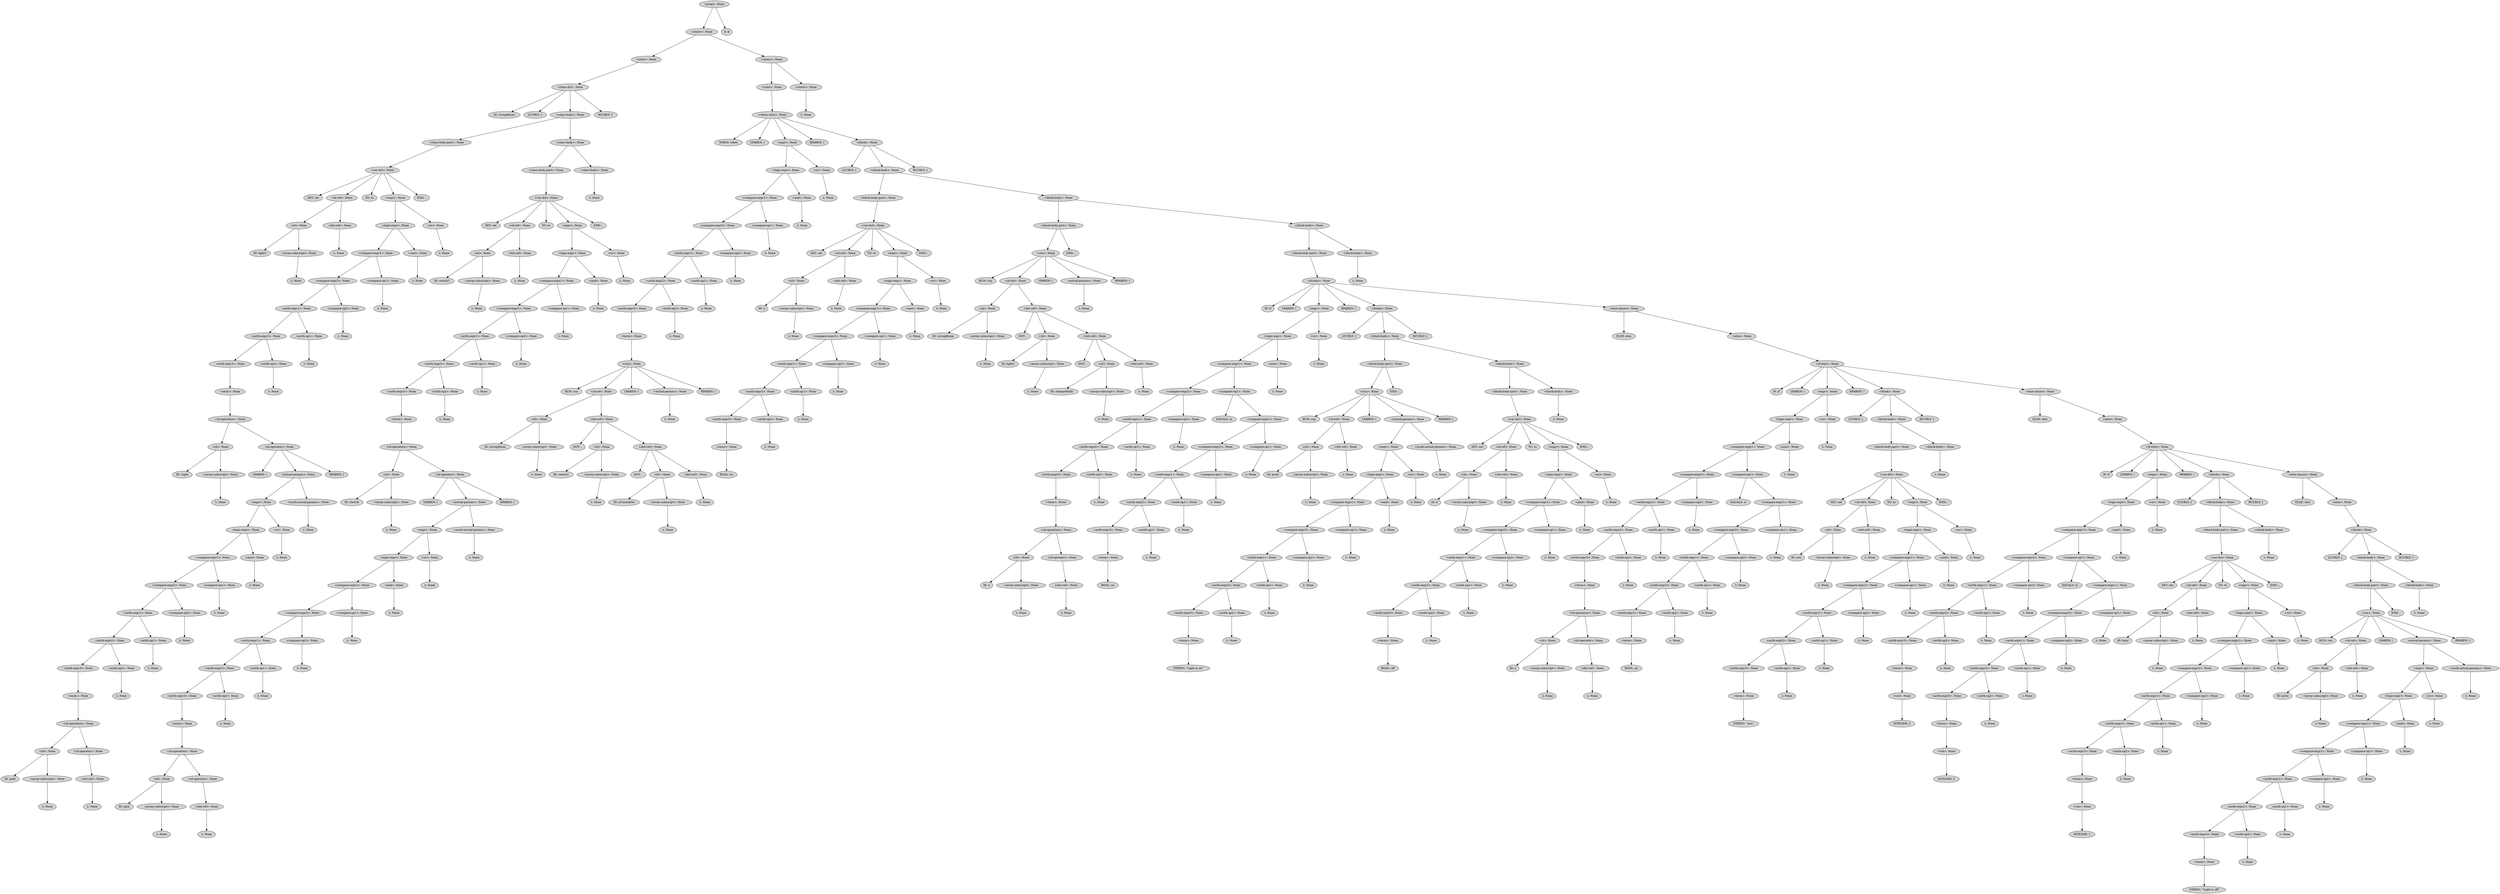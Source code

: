 digraph G {
	graph [ranksep=1.5 ratio=fill]
	node [style=filled]
	overlap=false
	3605005 [label="<prog>: None"]
	3605025 [label="<stmts>: None"]
	3605005 -> 3605025
	3605047 [label="<stmt>: None"]
	3605025 -> 3605047
	3605031 [label="<class-dcl>: None"]
	3605047 -> 3605031
	3605037 [label="ID: LivingRoom"]
	3605031 -> 3605037
	3605045 [label="LCURLY: {"]
	3605031 -> 3605045
	3605021 [label="<class-body>: None"]
	3605031 -> 3605021
	3605043 [label="<class-body-part>: None"]
	3605021 -> 3605043
	3605051 [label="<var-dcl>: None"]
	3605043 -> 3605051
	3605053 [label="SET: set"]
	3605051 -> 3605053
	3605055 [label="<id-ref>: None"]
	3605051 -> 3605055
	3605065 [label="<id>: None"]
	3605055 -> 3605065
	3605069 [label="ID: light1"]
	3605065 -> 3605069
	3605071 [label="<array-subscript>: None"]
	3605065 -> 3605071
	3605073 [label="λ: None"]
	3605071 -> 3605073
	3605067 [label="<dot-ref>: None"]
	3605055 -> 3605067
	3605075 [label="λ: None"]
	3605067 -> 3605075
	3605057 [label="TO: to"]
	3605051 -> 3605057
	3605059 [label="<expr>: None"]
	3605051 -> 3605059
	3605077 [label="<logic-expr>: None"]
	3605059 -> 3605077
	3605081 [label="<compare-expr1>: None"]
	3605077 -> 3605081
	3605085 [label="<compare-expr2>: None"]
	3605081 -> 3605085
	3605089 [label="<arith-expr1>: None"]
	3605085 -> 3605089
	3605093 [label="<arith-expr2>: None"]
	3605089 -> 3605093
	3605097 [label="<arith-expr3>: None"]
	3605093 -> 3605097
	3605101 [label="<term>: None"]
	3605097 -> 3605101
	3605103 [label="<id-operation>: None"]
	3605101 -> 3605103
	3605105 [label="<id>: None"]
	3605103 -> 3605105
	3605109 [label="ID: Light"]
	3605105 -> 3605109
	3605111 [label="<array-subscript>: None"]
	3605105 -> 3605111
	3605113 [label="λ: None"]
	3605111 -> 3605113
	3605107 [label="<id-operator>: None"]
	3605103 -> 3605107
	3605115 [label="LPAREN: ("]
	3605107 -> 3605115
	3605117 [label="<actual-params>: None"]
	3605107 -> 3605117
	3605121 [label="<expr>: None"]
	3605117 -> 3605121
	3605125 [label="<logic-expr>: None"]
	3605121 -> 3605125
	3605129 [label="<compare-expr1>: None"]
	3605125 -> 3605129
	3605133 [label="<compare-expr2>: None"]
	3605129 -> 3605133
	3605137 [label="<arith-expr1>: None"]
	3605133 -> 3605137
	3605141 [label="<arith-expr2>: None"]
	3605137 -> 3605141
	3605145 [label="<arith-expr3>: None"]
	3605141 -> 3605145
	3605149 [label="<term>: None"]
	3605145 -> 3605149
	3605151 [label="<id-operation>: None"]
	3605149 -> 3605151
	3605153 [label="<id>: None"]
	3605151 -> 3605153
	3605157 [label="ID: pin8"]
	3605153 -> 3605157
	3605159 [label="<array-subscript>: None"]
	3605153 -> 3605159
	3605161 [label="λ: None"]
	3605159 -> 3605161
	3605155 [label="<id-operator>: None"]
	3605151 -> 3605155
	3605163 [label="<dot-ref>: None"]
	3605155 -> 3605163
	3605165 [label="λ: None"]
	3605163 -> 3605165
	3605147 [label="<arith-op2>: None"]
	3605141 -> 3605147
	3605167 [label="λ: None"]
	3605147 -> 3605167
	3605143 [label="<arith-op1>: None"]
	3605137 -> 3605143
	3605169 [label="λ: None"]
	3605143 -> 3605169
	3605139 [label="<compare-op2>: None"]
	3605133 -> 3605139
	3605171 [label="λ: None"]
	3605139 -> 3605171
	3605135 [label="<compare-op1>: None"]
	3605129 -> 3605135
	3605173 [label="λ: None"]
	3605135 -> 3605173
	3605131 [label="<and>: None"]
	3605125 -> 3605131
	3605175 [label="λ: None"]
	3605131 -> 3605175
	3605127 [label="<or>: None"]
	3605121 -> 3605127
	3605177 [label="λ: None"]
	3605127 -> 3605177
	3605123 [label="<multi-actual-params>: None"]
	3605117 -> 3605123
	3605179 [label="λ: None"]
	3605123 -> 3605179
	3605119 [label="RPAREN: )"]
	3605107 -> 3605119
	3605099 [label="<arith-op2>: None"]
	3605093 -> 3605099
	3605181 [label="λ: None"]
	3605099 -> 3605181
	3605095 [label="<arith-op1>: None"]
	3605089 -> 3605095
	3605183 [label="λ: None"]
	3605095 -> 3605183
	3605091 [label="<compare-op2>: None"]
	3605085 -> 3605091
	3605185 [label="λ: None"]
	3605091 -> 3605185
	3605087 [label="<compare-op1>: None"]
	3605081 -> 3605087
	3605187 [label="λ: None"]
	3605087 -> 3605187
	3605083 [label="<and>: None"]
	3605077 -> 3605083
	3605189 [label="λ: None"]
	3605083 -> 3605189
	3605079 [label="<or>: None"]
	3605059 -> 3605079
	3605191 [label="λ: None"]
	3605079 -> 3605191
	3605061 [label="END: ;"]
	3605051 -> 3605061
	3605039 [label="<class-body>: None"]
	3605021 -> 3605039
	3605193 [label="<class-body-part>: None"]
	3605039 -> 3605193
	3605197 [label="<var-dcl>: None"]
	3605193 -> 3605197
	3605199 [label="SET: set"]
	3605197 -> 3605199
	3605201 [label="<id-ref>: None"]
	3605197 -> 3605201
	3605211 [label="<id>: None"]
	3605201 -> 3605211
	3605215 [label="ID: switch1"]
	3605211 -> 3605215
	3605217 [label="<array-subscript>: None"]
	3605211 -> 3605217
	3605219 [label="λ: None"]
	3605217 -> 3605219
	3605213 [label="<dot-ref>: None"]
	3605201 -> 3605213
	3605221 [label="λ: None"]
	3605213 -> 3605221
	3605203 [label="TO: to"]
	3605197 -> 3605203
	3605205 [label="<expr>: None"]
	3605197 -> 3605205
	3605223 [label="<logic-expr>: None"]
	3605205 -> 3605223
	3605227 [label="<compare-expr1>: None"]
	3605223 -> 3605227
	3605231 [label="<compare-expr2>: None"]
	3605227 -> 3605231
	3605235 [label="<arith-expr1>: None"]
	3605231 -> 3605235
	3605239 [label="<arith-expr2>: None"]
	3605235 -> 3605239
	3605243 [label="<arith-expr3>: None"]
	3605239 -> 3605243
	3605247 [label="<term>: None"]
	3605243 -> 3605247
	3607555 [label="<id-operation>: None"]
	3605247 -> 3607555
	3607557 [label="<id>: None"]
	3607555 -> 3607557
	3607561 [label="ID: Switch"]
	3607557 -> 3607561
	3607563 [label="<array-subscript>: None"]
	3607557 -> 3607563
	3607565 [label="λ: None"]
	3607563 -> 3607565
	3607559 [label="<id-operator>: None"]
	3607555 -> 3607559
	3607567 [label="LPAREN: ("]
	3607559 -> 3607567
	3607569 [label="<actual-params>: None"]
	3607559 -> 3607569
	3607573 [label="<expr>: None"]
	3607569 -> 3607573
	3607577 [label="<logic-expr>: None"]
	3607573 -> 3607577
	3607581 [label="<compare-expr1>: None"]
	3607577 -> 3607581
	3607585 [label="<compare-expr2>: None"]
	3607581 -> 3607585
	3607589 [label="<arith-expr1>: None"]
	3607585 -> 3607589
	3607593 [label="<arith-expr2>: None"]
	3607589 -> 3607593
	3607597 [label="<arith-expr3>: None"]
	3607593 -> 3607597
	3607601 [label="<term>: None"]
	3607597 -> 3607601
	3607603 [label="<id-operation>: None"]
	3607601 -> 3607603
	3607605 [label="<id>: None"]
	3607603 -> 3607605
	3607609 [label="ID: pin2"]
	3607605 -> 3607609
	3607611 [label="<array-subscript>: None"]
	3607605 -> 3607611
	3607613 [label="λ: None"]
	3607611 -> 3607613
	3607607 [label="<id-operator>: None"]
	3607603 -> 3607607
	3607615 [label="<dot-ref>: None"]
	3607607 -> 3607615
	3607617 [label="λ: None"]
	3607615 -> 3607617
	3607599 [label="<arith-op2>: None"]
	3607593 -> 3607599
	3607619 [label="λ: None"]
	3607599 -> 3607619
	3607595 [label="<arith-op1>: None"]
	3607589 -> 3607595
	3607621 [label="λ: None"]
	3607595 -> 3607621
	3607591 [label="<compare-op2>: None"]
	3607585 -> 3607591
	3607623 [label="λ: None"]
	3607591 -> 3607623
	3607587 [label="<compare-op1>: None"]
	3607581 -> 3607587
	3607625 [label="λ: None"]
	3607587 -> 3607625
	3607583 [label="<and>: None"]
	3607577 -> 3607583
	3607627 [label="λ: None"]
	3607583 -> 3607627
	3607579 [label="<or>: None"]
	3607573 -> 3607579
	3607629 [label="λ: None"]
	3607579 -> 3607629
	3607575 [label="<multi-actual-params>: None"]
	3607569 -> 3607575
	3607631 [label="λ: None"]
	3607575 -> 3607631
	3607571 [label="RPAREN: )"]
	3607559 -> 3607571
	3605245 [label="<arith-op2>: None"]
	3605239 -> 3605245
	3607633 [label="λ: None"]
	3605245 -> 3607633
	3605241 [label="<arith-op1>: None"]
	3605235 -> 3605241
	3607635 [label="λ: None"]
	3605241 -> 3607635
	3605237 [label="<compare-op2>: None"]
	3605231 -> 3605237
	3607637 [label="λ: None"]
	3605237 -> 3607637
	3605233 [label="<compare-op1>: None"]
	3605227 -> 3605233
	3607639 [label="λ: None"]
	3605233 -> 3607639
	3605229 [label="<and>: None"]
	3605223 -> 3605229
	3607641 [label="λ: None"]
	3605229 -> 3607641
	3605225 [label="<or>: None"]
	3605205 -> 3605225
	3607643 [label="λ: None"]
	3605225 -> 3607643
	3605207 [label="END: ;"]
	3605197 -> 3605207
	3605195 [label="<class-body>: None"]
	3605039 -> 3605195
	3607645 [label="λ: None"]
	3605195 -> 3607645
	3605027 [label="RCURLY: }"]
	3605031 -> 3605027
	3605019 [label="<stmts>: None"]
	3605025 -> 3605019
	3607647 [label="<stmt>: None"]
	3605019 -> 3607647
	3607651 [label="<when-stmt>: None"]
	3607647 -> 3607651
	3607653 [label="WHEN: when"]
	3607651 -> 3607653
	3607655 [label="LPAREN: ("]
	3607651 -> 3607655
	3607657 [label="<expr>: None"]
	3607651 -> 3607657
	3607665 [label="<logic-expr>: None"]
	3607657 -> 3607665
	3607669 [label="<compare-expr1>: None"]
	3607665 -> 3607669
	3607673 [label="<compare-expr2>: None"]
	3607669 -> 3607673
	3607677 [label="<arith-expr1>: None"]
	3607673 -> 3607677
	3607681 [label="<arith-expr2>: None"]
	3607677 -> 3607681
	3607685 [label="<arith-expr3>: None"]
	3607681 -> 3607685
	3607689 [label="<term>: None"]
	3607685 -> 3607689
	3607691 [label="<run>: None"]
	3607689 -> 3607691
	3607693 [label="RUN: run"]
	3607691 -> 3607693
	3607695 [label="<id-ref>: None"]
	3607691 -> 3607695
	3607705 [label="<id>: None"]
	3607695 -> 3607705
	3607709 [label="ID: LivingRoom"]
	3607705 -> 3607709
	3607711 [label="<array-subscript>: None"]
	3607705 -> 3607711
	3607713 [label="λ: None"]
	3607711 -> 3607713
	3607707 [label="<dot-ref>: None"]
	3607695 -> 3607707
	3607715 [label="DOT: ."]
	3607707 -> 3607715
	3607717 [label="<id>: None"]
	3607707 -> 3607717
	3607721 [label="ID: switch1"]
	3607717 -> 3607721
	3607723 [label="<array-subscript>: None"]
	3607717 -> 3607723
	3607725 [label="λ: None"]
	3607723 -> 3607725
	3607719 [label="<dot-ref>: None"]
	3607707 -> 3607719
	3607727 [label="DOT: ."]
	3607719 -> 3607727
	3607729 [label="<id>: None"]
	3607719 -> 3607729
	3607733 [label="ID: isTurnedOn"]
	3607729 -> 3607733
	3607735 [label="<array-subscript>: None"]
	3607729 -> 3607735
	3607737 [label="λ: None"]
	3607735 -> 3607737
	3607731 [label="<dot-ref>: None"]
	3607719 -> 3607731
	3607739 [label="λ: None"]
	3607731 -> 3607739
	3607697 [label="LPAREN: ("]
	3607691 -> 3607697
	3607699 [label="<actual-params>: None"]
	3607691 -> 3607699
	3607741 [label="λ: None"]
	3607699 -> 3607741
	3607701 [label="RPAREN: )"]
	3607691 -> 3607701
	3607687 [label="<arith-op2>: None"]
	3607681 -> 3607687
	3607743 [label="λ: None"]
	3607687 -> 3607743
	3607683 [label="<arith-op1>: None"]
	3607677 -> 3607683
	3607745 [label="λ: None"]
	3607683 -> 3607745
	3607679 [label="<compare-op2>: None"]
	3607673 -> 3607679
	3607747 [label="λ: None"]
	3607679 -> 3607747
	3607675 [label="<compare-op1>: None"]
	3607669 -> 3607675
	3607749 [label="λ: None"]
	3607675 -> 3607749
	3607671 [label="<and>: None"]
	3607665 -> 3607671
	3607751 [label="λ: None"]
	3607671 -> 3607751
	3607667 [label="<or>: None"]
	3607657 -> 3607667
	3607753 [label="λ: None"]
	3607667 -> 3607753
	3607659 [label="RPAREN: )"]
	3607651 -> 3607659
	3607661 [label="<block>: None"]
	3607651 -> 3607661
	3607755 [label="LCURLY: {"]
	3607661 -> 3607755
	3607757 [label="<block-body>: None"]
	3607661 -> 3607757
	3607761 [label="<block-body-part>: None"]
	3607757 -> 3607761
	3607765 [label="<var-dcl>: None"]
	3607761 -> 3607765
	3607767 [label="SET: set"]
	3607765 -> 3607767
	3607769 [label="<id-ref>: None"]
	3607765 -> 3607769
	3607779 [label="<id>: None"]
	3607769 -> 3607779
	3607783 [label="ID: x"]
	3607779 -> 3607783
	3607785 [label="<array-subscript>: None"]
	3607779 -> 3607785
	3607787 [label="λ: None"]
	3607785 -> 3607787
	3607781 [label="<dot-ref>: None"]
	3607769 -> 3607781
	3607789 [label="λ: None"]
	3607781 -> 3607789
	3607771 [label="TO: to"]
	3607765 -> 3607771
	3607773 [label="<expr>: None"]
	3607765 -> 3607773
	3607791 [label="<logic-expr>: None"]
	3607773 -> 3607791
	3607795 [label="<compare-expr1>: None"]
	3607791 -> 3607795
	3607799 [label="<compare-expr2>: None"]
	3607795 -> 3607799
	3607803 [label="<arith-expr1>: None"]
	3607799 -> 3607803
	3607807 [label="<arith-expr2>: None"]
	3607803 -> 3607807
	3608837 [label="<arith-expr3>: None"]
	3607807 -> 3608837
	3608841 [label="<term>: None"]
	3608837 -> 3608841
	3608843 [label="BOOL: on"]
	3608841 -> 3608843
	3608839 [label="<arith-op2>: None"]
	3607807 -> 3608839
	3608845 [label="λ: None"]
	3608839 -> 3608845
	3608835 [label="<arith-op1>: None"]
	3607803 -> 3608835
	3608847 [label="λ: None"]
	3608835 -> 3608847
	3607805 [label="<compare-op2>: None"]
	3607799 -> 3607805
	3608849 [label="λ: None"]
	3607805 -> 3608849
	3607801 [label="<compare-op1>: None"]
	3607795 -> 3607801
	3608851 [label="λ: None"]
	3607801 -> 3608851
	3607797 [label="<and>: None"]
	3607791 -> 3607797
	3608853 [label="λ: None"]
	3607797 -> 3608853
	3607793 [label="<or>: None"]
	3607773 -> 3607793
	3608855 [label="λ: None"]
	3607793 -> 3608855
	3607775 [label="END: ;"]
	3607765 -> 3607775
	3607763 [label="<block-body>: None"]
	3607757 -> 3607763
	3608857 [label="<block-body-part>: None"]
	3607763 -> 3608857
	3608861 [label="<run>: None"]
	3608857 -> 3608861
	3608865 [label="RUN: run"]
	3608861 -> 3608865
	3608867 [label="<id-ref>: None"]
	3608861 -> 3608867
	3608877 [label="<id>: None"]
	3608867 -> 3608877
	3608881 [label="ID: LivingRoom"]
	3608877 -> 3608881
	3608883 [label="<array-subscript>: None"]
	3608877 -> 3608883
	3608885 [label="λ: None"]
	3608883 -> 3608885
	3608879 [label="<dot-ref>: None"]
	3608867 -> 3608879
	3608887 [label="DOT: ."]
	3608879 -> 3608887
	3608889 [label="<id>: None"]
	3608879 -> 3608889
	3608893 [label="ID: light1"]
	3608889 -> 3608893
	3608895 [label="<array-subscript>: None"]
	3608889 -> 3608895
	3608897 [label="λ: None"]
	3608895 -> 3608897
	3608891 [label="<dot-ref>: None"]
	3608879 -> 3608891
	3608899 [label="DOT: ."]
	3608891 -> 3608899
	3608901 [label="<id>: None"]
	3608891 -> 3608901
	3608905 [label="ID: changeMode"]
	3608901 -> 3608905
	3608907 [label="<array-subscript>: None"]
	3608901 -> 3608907
	3608909 [label="λ: None"]
	3608907 -> 3608909
	3608903 [label="<dot-ref>: None"]
	3608891 -> 3608903
	3608911 [label="λ: None"]
	3608903 -> 3608911
	3608869 [label="LPAREN: ("]
	3608861 -> 3608869
	3608871 [label="<actual-params>: None"]
	3608861 -> 3608871
	3608913 [label="λ: None"]
	3608871 -> 3608913
	3608873 [label="RPAREN: )"]
	3608861 -> 3608873
	3608863 [label="END: ;"]
	3608857 -> 3608863
	3608859 [label="<block-body>: None"]
	3607763 -> 3608859
	3608915 [label="<block-body-part>: None"]
	3608859 -> 3608915
	3608919 [label="<if-stmt>: None"]
	3608915 -> 3608919
	3608921 [label="IF: if"]
	3608919 -> 3608921
	3608923 [label="LPAREN: ("]
	3608919 -> 3608923
	3608925 [label="<expr>: None"]
	3608919 -> 3608925
	3608935 [label="<logic-expr>: None"]
	3608925 -> 3608935
	3608939 [label="<compare-expr1>: None"]
	3608935 -> 3608939
	3608943 [label="<compare-expr2>: None"]
	3608939 -> 3608943
	3608947 [label="<arith-expr1>: None"]
	3608943 -> 3608947
	3608951 [label="<arith-expr2>: None"]
	3608947 -> 3608951
	3608955 [label="<arith-expr3>: None"]
	3608951 -> 3608955
	3608959 [label="<term>: None"]
	3608955 -> 3608959
	3608961 [label="<id-operation>: None"]
	3608959 -> 3608961
	3608963 [label="<id>: None"]
	3608961 -> 3608963
	3608967 [label="ID: x"]
	3608963 -> 3608967
	3608969 [label="<array-subscript>: None"]
	3608963 -> 3608969
	3608971 [label="λ: None"]
	3608969 -> 3608971
	3608965 [label="<id-operator>: None"]
	3608961 -> 3608965
	3608973 [label="<dot-ref>: None"]
	3608965 -> 3608973
	3608975 [label="λ: None"]
	3608973 -> 3608975
	3608957 [label="<arith-op2>: None"]
	3608951 -> 3608957
	3608977 [label="λ: None"]
	3608957 -> 3608977
	3608953 [label="<arith-op1>: None"]
	3608947 -> 3608953
	3608979 [label="λ: None"]
	3608953 -> 3608979
	3608949 [label="<compare-op2>: None"]
	3608943 -> 3608949
	3608981 [label="λ: None"]
	3608949 -> 3608981
	3608945 [label="<compare-op1>: None"]
	3608939 -> 3608945
	3608983 [label="EQUALS: is"]
	3608945 -> 3608983
	3608985 [label="<compare-expr1>: None"]
	3608945 -> 3608985
	3608987 [label="<compare-expr2>: None"]
	3608985 -> 3608987
	3608991 [label="<arith-expr1>: None"]
	3608987 -> 3608991
	3608995 [label="<arith-expr2>: None"]
	3608991 -> 3608995
	3608999 [label="<arith-expr3>: None"]
	3608995 -> 3608999
	3609003 [label="<term>: None"]
	3608999 -> 3609003
	3609005 [label="BOOL: on"]
	3609003 -> 3609005
	3609001 [label="<arith-op2>: None"]
	3608995 -> 3609001
	3609007 [label="λ: None"]
	3609001 -> 3609007
	3608997 [label="<arith-op1>: None"]
	3608991 -> 3608997
	3609009 [label="λ: None"]
	3608997 -> 3609009
	3608993 [label="<compare-op2>: None"]
	3608987 -> 3608993
	3609011 [label="λ: None"]
	3608993 -> 3609011
	3608989 [label="<compare-op1>: None"]
	3608985 -> 3608989
	3609013 [label="λ: None"]
	3608989 -> 3609013
	3608941 [label="<and>: None"]
	3608935 -> 3608941
	3609015 [label="λ: None"]
	3608941 -> 3609015
	3608937 [label="<or>: None"]
	3608925 -> 3608937
	3609017 [label="λ: None"]
	3608937 -> 3609017
	3608927 [label="RPAREN: )"]
	3608919 -> 3608927
	3608929 [label="<block>: None"]
	3608919 -> 3608929
	3609019 [label="LCURLY: {"]
	3608929 -> 3609019
	3609021 [label="<block-body>: None"]
	3608929 -> 3609021
	3609025 [label="<block-body-part>: None"]
	3609021 -> 3609025
	3609029 [label="<run>: None"]
	3609025 -> 3609029
	3609033 [label="RUN: run"]
	3609029 -> 3609033
	3609035 [label="<id-ref>: None"]
	3609029 -> 3609035
	3609045 [label="<id>: None"]
	3609035 -> 3609045
	3609049 [label="ID: print"]
	3609045 -> 3609049
	3609051 [label="<array-subscript>: None"]
	3609045 -> 3609051
	3609053 [label="λ: None"]
	3609051 -> 3609053
	3609047 [label="<dot-ref>: None"]
	3609035 -> 3609047
	3609055 [label="λ: None"]
	3609047 -> 3609055
	3609037 [label="LPAREN: ("]
	3609029 -> 3609037
	3609039 [label="<actual-params>: None"]
	3609029 -> 3609039
	3609057 [label="<expr>: None"]
	3609039 -> 3609057
	3609061 [label="<logic-expr>: None"]
	3609057 -> 3609061
	3609065 [label="<compare-expr1>: None"]
	3609061 -> 3609065
	3609069 [label="<compare-expr2>: None"]
	3609065 -> 3609069
	3609073 [label="<arith-expr1>: None"]
	3609069 -> 3609073
	3609077 [label="<arith-expr2>: None"]
	3609073 -> 3609077
	3609081 [label="<arith-expr3>: None"]
	3609077 -> 3609081
	3609085 [label="<term>: None"]
	3609081 -> 3609085
	3609087 [label="STRING: \"Light is on\""]
	3609085 -> 3609087
	3609083 [label="<arith-op2>: None"]
	3609077 -> 3609083
	3610371 [label="λ: None"]
	3609083 -> 3610371
	3609079 [label="<arith-op1>: None"]
	3609073 -> 3609079
	3610373 [label="λ: None"]
	3609079 -> 3610373
	3609075 [label="<compare-op2>: None"]
	3609069 -> 3609075
	3610375 [label="λ: None"]
	3609075 -> 3610375
	3609071 [label="<compare-op1>: None"]
	3609065 -> 3609071
	3610377 [label="λ: None"]
	3609071 -> 3610377
	3609067 [label="<and>: None"]
	3609061 -> 3609067
	3610379 [label="λ: None"]
	3609067 -> 3610379
	3609063 [label="<or>: None"]
	3609057 -> 3609063
	3610381 [label="λ: None"]
	3609063 -> 3610381
	3609059 [label="<multi-actual-params>: None"]
	3609039 -> 3609059
	3610383 [label="λ: None"]
	3609059 -> 3610383
	3609041 [label="RPAREN: )"]
	3609029 -> 3609041
	3609031 [label="END: ;"]
	3609025 -> 3609031
	3609027 [label="<block-body>: None"]
	3609021 -> 3609027
	3610385 [label="<block-body-part>: None"]
	3609027 -> 3610385
	3610389 [label="<var-dcl>: None"]
	3610385 -> 3610389
	3610391 [label="SET: set"]
	3610389 -> 3610391
	3610393 [label="<id-ref>: None"]
	3610389 -> 3610393
	3610403 [label="<id>: None"]
	3610393 -> 3610403
	3610407 [label="ID: k"]
	3610403 -> 3610407
	3610409 [label="<array-subscript>: None"]
	3610403 -> 3610409
	3610411 [label="λ: None"]
	3610409 -> 3610411
	3610405 [label="<dot-ref>: None"]
	3610393 -> 3610405
	3610413 [label="λ: None"]
	3610405 -> 3610413
	3610395 [label="TO: to"]
	3610389 -> 3610395
	3610397 [label="<expr>: None"]
	3610389 -> 3610397
	3610415 [label="<logic-expr>: None"]
	3610397 -> 3610415
	3610419 [label="<compare-expr1>: None"]
	3610415 -> 3610419
	3610423 [label="<compare-expr2>: None"]
	3610419 -> 3610423
	3610427 [label="<arith-expr1>: None"]
	3610423 -> 3610427
	3610431 [label="<arith-expr2>: None"]
	3610427 -> 3610431
	3610435 [label="<arith-expr3>: None"]
	3610431 -> 3610435
	3610439 [label="<term>: None"]
	3610435 -> 3610439
	3610441 [label="BOOL: off"]
	3610439 -> 3610441
	3610437 [label="<arith-op2>: None"]
	3610431 -> 3610437
	3610443 [label="λ: None"]
	3610437 -> 3610443
	3610433 [label="<arith-op1>: None"]
	3610427 -> 3610433
	3610445 [label="λ: None"]
	3610433 -> 3610445
	3610429 [label="<compare-op2>: None"]
	3610423 -> 3610429
	3610447 [label="λ: None"]
	3610429 -> 3610447
	3610425 [label="<compare-op1>: None"]
	3610419 -> 3610425
	3610449 [label="λ: None"]
	3610425 -> 3610449
	3610421 [label="<and>: None"]
	3610415 -> 3610421
	3610451 [label="λ: None"]
	3610421 -> 3610451
	3610417 [label="<or>: None"]
	3610397 -> 3610417
	3610453 [label="λ: None"]
	3610417 -> 3610453
	3610399 [label="END: ;"]
	3610389 -> 3610399
	3610387 [label="<block-body>: None"]
	3609027 -> 3610387
	3610455 [label="λ: None"]
	3610387 -> 3610455
	3609023 [label="RCURLY: }"]
	3608929 -> 3609023
	3608933 [label="<else-clause>: None"]
	3608919 -> 3608933
	3610457 [label="ELSE: else"]
	3608933 -> 3610457
	3610459 [label="<else>: None"]
	3608933 -> 3610459
	3610461 [label="<if-stmt>: None"]
	3610459 -> 3610461
	3610463 [label="IF: if"]
	3610461 -> 3610463
	3610465 [label="LPAREN: ("]
	3610461 -> 3610465
	3610467 [label="<expr>: None"]
	3610461 -> 3610467
	3610477 [label="<logic-expr>: None"]
	3610467 -> 3610477
	3610481 [label="<compare-expr1>: None"]
	3610477 -> 3610481
	3610485 [label="<compare-expr2>: None"]
	3610481 -> 3610485
	3610489 [label="<arith-expr1>: None"]
	3610485 -> 3610489
	3610493 [label="<arith-expr2>: None"]
	3610489 -> 3610493
	3610497 [label="<arith-expr3>: None"]
	3610493 -> 3610497
	3610501 [label="<term>: None"]
	3610497 -> 3610501
	3610503 [label="<id-operation>: None"]
	3610501 -> 3610503
	3610505 [label="<id>: None"]
	3610503 -> 3610505
	3610509 [label="ID: x"]
	3610505 -> 3610509
	3610511 [label="<array-subscript>: None"]
	3610505 -> 3610511
	3610513 [label="λ: None"]
	3610511 -> 3610513
	3610507 [label="<id-operator>: None"]
	3610503 -> 3610507
	3610515 [label="<dot-ref>: None"]
	3610507 -> 3610515
	3610517 [label="λ: None"]
	3610515 -> 3610517
	3610499 [label="<arith-op2>: None"]
	3610493 -> 3610499
	3610519 [label="λ: None"]
	3610499 -> 3610519
	3610495 [label="<arith-op1>: None"]
	3610489 -> 3610495
	3610521 [label="λ: None"]
	3610495 -> 3610521
	3610491 [label="<compare-op2>: None"]
	3610485 -> 3610491
	3610523 [label="λ: None"]
	3610491 -> 3610523
	3610487 [label="<compare-op1>: None"]
	3610481 -> 3610487
	3610525 [label="EQUALS: is"]
	3610487 -> 3610525
	3610527 [label="<compare-expr1>: None"]
	3610487 -> 3610527
	3610529 [label="<compare-expr2>: None"]
	3610527 -> 3610529
	3610533 [label="<arith-expr1>: None"]
	3610529 -> 3610533
	3610537 [label="<arith-expr2>: None"]
	3610533 -> 3610537
	3610541 [label="<arith-expr3>: None"]
	3610537 -> 3610541
	3610545 [label="<term>: None"]
	3610541 -> 3610545
	3610547 [label="BOOL: on"]
	3610545 -> 3610547
	3610543 [label="<arith-op2>: None"]
	3610537 -> 3610543
	3610549 [label="λ: None"]
	3610543 -> 3610549
	3610539 [label="<arith-op1>: None"]
	3610533 -> 3610539
	3610551 [label="λ: None"]
	3610539 -> 3610551
	3610535 [label="<compare-op2>: None"]
	3610529 -> 3610535
	3610553 [label="λ: None"]
	3610535 -> 3610553
	3610531 [label="<compare-op1>: None"]
	3610527 -> 3610531
	3610555 [label="λ: None"]
	3610531 -> 3610555
	3610483 [label="<and>: None"]
	3610477 -> 3610483
	3610557 [label="λ: None"]
	3610483 -> 3610557
	3610479 [label="<or>: None"]
	3610467 -> 3610479
	3610559 [label="λ: None"]
	3610479 -> 3610559
	3610469 [label="RPAREN: )"]
	3610461 -> 3610469
	3610471 [label="<block>: None"]
	3610461 -> 3610471
	3610561 [label="LCURLY: {"]
	3610471 -> 3610561
	3610563 [label="<block-body>: None"]
	3610471 -> 3610563
	3610567 [label="<block-body-part>: None"]
	3610563 -> 3610567
	3610571 [label="<var-dcl>: None"]
	3610567 -> 3610571
	3610573 [label="SET: set"]
	3610571 -> 3610573
	3610575 [label="<id-ref>: None"]
	3610571 -> 3610575
	3610585 [label="<id>: None"]
	3610575 -> 3610585
	3610589 [label="ID: you"]
	3610585 -> 3610589
	3610591 [label="<array-subscript>: None"]
	3610585 -> 3610591
	3610593 [label="λ: None"]
	3610591 -> 3610593
	3610587 [label="<dot-ref>: None"]
	3610575 -> 3610587
	3610595 [label="λ: None"]
	3610587 -> 3610595
	3610577 [label="TO: to"]
	3610571 -> 3610577
	3610579 [label="<expr>: None"]
	3610571 -> 3610579
	3610597 [label="<logic-expr>: None"]
	3610579 -> 3610597
	3610601 [label="<compare-expr1>: None"]
	3610597 -> 3610601
	3610605 [label="<compare-expr2>: None"]
	3610601 -> 3610605
	3610609 [label="<arith-expr1>: None"]
	3610605 -> 3610609
	3610613 [label="<arith-expr2>: None"]
	3610609 -> 3610613
	3610617 [label="<arith-expr3>: None"]
	3610613 -> 3610617
	3610621 [label="<term>: None"]
	3610617 -> 3610621
	3610623 [label="STRING: \"nou\""]
	3610621 -> 3610623
	3610619 [label="<arith-op2>: None"]
	3610613 -> 3610619
	3611395 [label="λ: None"]
	3610619 -> 3611395
	3610615 [label="<arith-op1>: None"]
	3610609 -> 3610615
	3611397 [label="λ: None"]
	3610615 -> 3611397
	3610611 [label="<compare-op2>: None"]
	3610605 -> 3610611
	3611399 [label="λ: None"]
	3610611 -> 3611399
	3610607 [label="<compare-op1>: None"]
	3610601 -> 3610607
	3611401 [label="λ: None"]
	3610607 -> 3611401
	3610603 [label="<and>: None"]
	3610597 -> 3610603
	3611403 [label="λ: None"]
	3610603 -> 3611403
	3610599 [label="<or>: None"]
	3610579 -> 3610599
	3611405 [label="λ: None"]
	3610599 -> 3611405
	3610581 [label="END: ;"]
	3610571 -> 3610581
	3610569 [label="<block-body>: None"]
	3610563 -> 3610569
	3611407 [label="λ: None"]
	3610569 -> 3611407
	3610565 [label="RCURLY: }"]
	3610471 -> 3610565
	3610475 [label="<else-clause>: None"]
	3610461 -> 3610475
	3611409 [label="ELSE: else"]
	3610475 -> 3611409
	3611411 [label="<else>: None"]
	3610475 -> 3611411
	3611413 [label="<if-stmt>: None"]
	3611411 -> 3611413
	3611415 [label="IF: if"]
	3611413 -> 3611415
	3611417 [label="LPAREN: ("]
	3611413 -> 3611417
	3611419 [label="<expr>: None"]
	3611413 -> 3611419
	3611429 [label="<logic-expr>: None"]
	3611419 -> 3611429
	3611433 [label="<compare-expr1>: None"]
	3611429 -> 3611433
	3611437 [label="<compare-expr2>: None"]
	3611433 -> 3611437
	3611441 [label="<arith-expr1>: None"]
	3611437 -> 3611441
	3611445 [label="<arith-expr2>: None"]
	3611441 -> 3611445
	3611449 [label="<arith-expr3>: None"]
	3611445 -> 3611449
	3611453 [label="<term>: None"]
	3611449 -> 3611453
	3611455 [label="<val>: None"]
	3611453 -> 3611455
	3611457 [label="INTEGER: 2"]
	3611455 -> 3611457
	3611451 [label="<arith-op2>: None"]
	3611445 -> 3611451
	3611459 [label="λ: None"]
	3611451 -> 3611459
	3611447 [label="<arith-op1>: None"]
	3611441 -> 3611447
	3611461 [label="λ: None"]
	3611447 -> 3611461
	3611443 [label="<compare-op2>: None"]
	3611437 -> 3611443
	3611463 [label="λ: None"]
	3611443 -> 3611463
	3611439 [label="<compare-op1>: None"]
	3611433 -> 3611439
	3611465 [label="EQUALS: is"]
	3611439 -> 3611465
	3611467 [label="<compare-expr1>: None"]
	3611439 -> 3611467
	3611469 [label="<compare-expr2>: None"]
	3611467 -> 3611469
	3611473 [label="<arith-expr1>: None"]
	3611469 -> 3611473
	3611477 [label="<arith-expr2>: None"]
	3611473 -> 3611477
	3611481 [label="<arith-expr3>: None"]
	3611477 -> 3611481
	3611485 [label="<term>: None"]
	3611481 -> 3611485
	3611487 [label="<val>: None"]
	3611485 -> 3611487
	3611489 [label="INTEGER: 2"]
	3611487 -> 3611489
	3611483 [label="<arith-op2>: None"]
	3611477 -> 3611483
	3611491 [label="λ: None"]
	3611483 -> 3611491
	3611479 [label="<arith-op1>: None"]
	3611473 -> 3611479
	3611493 [label="λ: None"]
	3611479 -> 3611493
	3611475 [label="<compare-op2>: None"]
	3611469 -> 3611475
	3611495 [label="λ: None"]
	3611475 -> 3611495
	3611471 [label="<compare-op1>: None"]
	3611467 -> 3611471
	3611497 [label="λ: None"]
	3611471 -> 3611497
	3611435 [label="<and>: None"]
	3611429 -> 3611435
	3611499 [label="λ: None"]
	3611435 -> 3611499
	3611431 [label="<or>: None"]
	3611419 -> 3611431
	3611501 [label="λ: None"]
	3611431 -> 3611501
	3611421 [label="RPAREN: )"]
	3611413 -> 3611421
	3611423 [label="<block>: None"]
	3611413 -> 3611423
	3611503 [label="LCURLY: {"]
	3611423 -> 3611503
	3611505 [label="<block-body>: None"]
	3611423 -> 3611505
	3611509 [label="<block-body-part>: None"]
	3611505 -> 3611509
	3611513 [label="<var-dcl>: None"]
	3611509 -> 3611513
	3611515 [label="SET: set"]
	3611513 -> 3611515
	3611517 [label="<id-ref>: None"]
	3611513 -> 3611517
	3611527 [label="<id>: None"]
	3611517 -> 3611527
	3611531 [label="ID: hour"]
	3611527 -> 3611531
	3611533 [label="<array-subscript>: None"]
	3611527 -> 3611533
	3611535 [label="λ: None"]
	3611533 -> 3611535
	3611529 [label="<dot-ref>: None"]
	3611517 -> 3611529
	3611537 [label="λ: None"]
	3611529 -> 3611537
	3611519 [label="TO: to"]
	3611513 -> 3611519
	3611521 [label="<expr>: None"]
	3611513 -> 3611521
	3611539 [label="<logic-expr>: None"]
	3611521 -> 3611539
	3611543 [label="<compare-expr1>: None"]
	3611539 -> 3611543
	3611547 [label="<compare-expr2>: None"]
	3611543 -> 3611547
	3611551 [label="<arith-expr1>: None"]
	3611547 -> 3611551
	3611555 [label="<arith-expr2>: None"]
	3611551 -> 3611555
	3611559 [label="<arith-expr3>: None"]
	3611555 -> 3611559
	3611563 [label="<term>: None"]
	3611559 -> 3611563
	3611565 [label="<val>: None"]
	3611563 -> 3611565
	3611567 [label="INTEGER: 1"]
	3611565 -> 3611567
	3611561 [label="<arith-op2>: None"]
	3611555 -> 3611561
	3611569 [label="λ: None"]
	3611561 -> 3611569
	3611557 [label="<arith-op1>: None"]
	3611551 -> 3611557
	3611571 [label="λ: None"]
	3611557 -> 3611571
	3611553 [label="<compare-op2>: None"]
	3611547 -> 3611553
	3611573 [label="λ: None"]
	3611553 -> 3611573
	3611549 [label="<compare-op1>: None"]
	3611543 -> 3611549
	3611575 [label="λ: None"]
	3611549 -> 3611575
	3611545 [label="<and>: None"]
	3611539 -> 3611545
	3611577 [label="λ: None"]
	3611545 -> 3611577
	3611541 [label="<or>: None"]
	3611521 -> 3611541
	3611579 [label="λ: None"]
	3611541 -> 3611579
	3611523 [label="END: ;"]
	3611513 -> 3611523
	3611511 [label="<block-body>: None"]
	3611505 -> 3611511
	3611581 [label="λ: None"]
	3611511 -> 3611581
	3611507 [label="RCURLY: }"]
	3611423 -> 3611507
	3611427 [label="<else-clause>: None"]
	3611413 -> 3611427
	3611583 [label="ELSE: else"]
	3611427 -> 3611583
	3611585 [label="<else>: None"]
	3611427 -> 3611585
	3611587 [label="<block>: None"]
	3611585 -> 3611587
	3611589 [label="LCURLY: {"]
	3611587 -> 3611589
	3611591 [label="<block-body>: None"]
	3611587 -> 3611591
	3611595 [label="<block-body-part>: None"]
	3611591 -> 3611595
	3611599 [label="<run>: None"]
	3611595 -> 3611599
	3611603 [label="RUN: run"]
	3611599 -> 3611603
	3611605 [label="<id-ref>: None"]
	3611599 -> 3611605
	3611615 [label="<id>: None"]
	3611605 -> 3611615
	3611619 [label="ID: print"]
	3611615 -> 3611619
	3611621 [label="<array-subscript>: None"]
	3611615 -> 3611621
	3611623 [label="λ: None"]
	3611621 -> 3611623
	3611617 [label="<dot-ref>: None"]
	3611605 -> 3611617
	3611625 [label="λ: None"]
	3611617 -> 3611625
	3611607 [label="LPAREN: ("]
	3611599 -> 3611607
	3611609 [label="<actual-params>: None"]
	3611599 -> 3611609
	3611627 [label="<expr>: None"]
	3611609 -> 3611627
	3611631 [label="<logic-expr>: None"]
	3611627 -> 3611631
	3611635 [label="<compare-expr1>: None"]
	3611631 -> 3611635
	3611639 [label="<compare-expr2>: None"]
	3611635 -> 3611639
	3611643 [label="<arith-expr1>: None"]
	3611639 -> 3611643
	3611647 [label="<arith-expr2>: None"]
	3611643 -> 3611647
	3612677 [label="<arith-expr3>: None"]
	3611647 -> 3612677
	3612681 [label="<term>: None"]
	3612677 -> 3612681
	3612683 [label="STRING: \"Light is off\""]
	3612681 -> 3612683
	3612679 [label="<arith-op2>: None"]
	3611647 -> 3612679
	3612685 [label="λ: None"]
	3612679 -> 3612685
	3612675 [label="<arith-op1>: None"]
	3611643 -> 3612675
	3612687 [label="λ: None"]
	3612675 -> 3612687
	3611645 [label="<compare-op2>: None"]
	3611639 -> 3611645
	3612689 [label="λ: None"]
	3611645 -> 3612689
	3611641 [label="<compare-op1>: None"]
	3611635 -> 3611641
	3612691 [label="λ: None"]
	3611641 -> 3612691
	3611637 [label="<and>: None"]
	3611631 -> 3611637
	3612693 [label="λ: None"]
	3611637 -> 3612693
	3611633 [label="<or>: None"]
	3611627 -> 3611633
	3612695 [label="λ: None"]
	3611633 -> 3612695
	3611629 [label="<multi-actual-params>: None"]
	3611609 -> 3611629
	3612697 [label="λ: None"]
	3611629 -> 3612697
	3611611 [label="RPAREN: )"]
	3611599 -> 3611611
	3611601 [label="END: ;"]
	3611595 -> 3611601
	3611597 [label="<block-body>: None"]
	3611591 -> 3611597
	3612699 [label="λ: None"]
	3611597 -> 3612699
	3611593 [label="RCURLY: }"]
	3611587 -> 3611593
	3608917 [label="<block-body>: None"]
	3608859 -> 3608917
	3612701 [label="λ: None"]
	3608917 -> 3612701
	3607759 [label="RCURLY: }"]
	3607661 -> 3607759
	3607649 [label="<stmts>: None"]
	3605019 -> 3607649
	3612703 [label="λ: None"]
	3607649 -> 3612703
	3605049 [label="$: $"]
	3605005 -> 3605049
}
